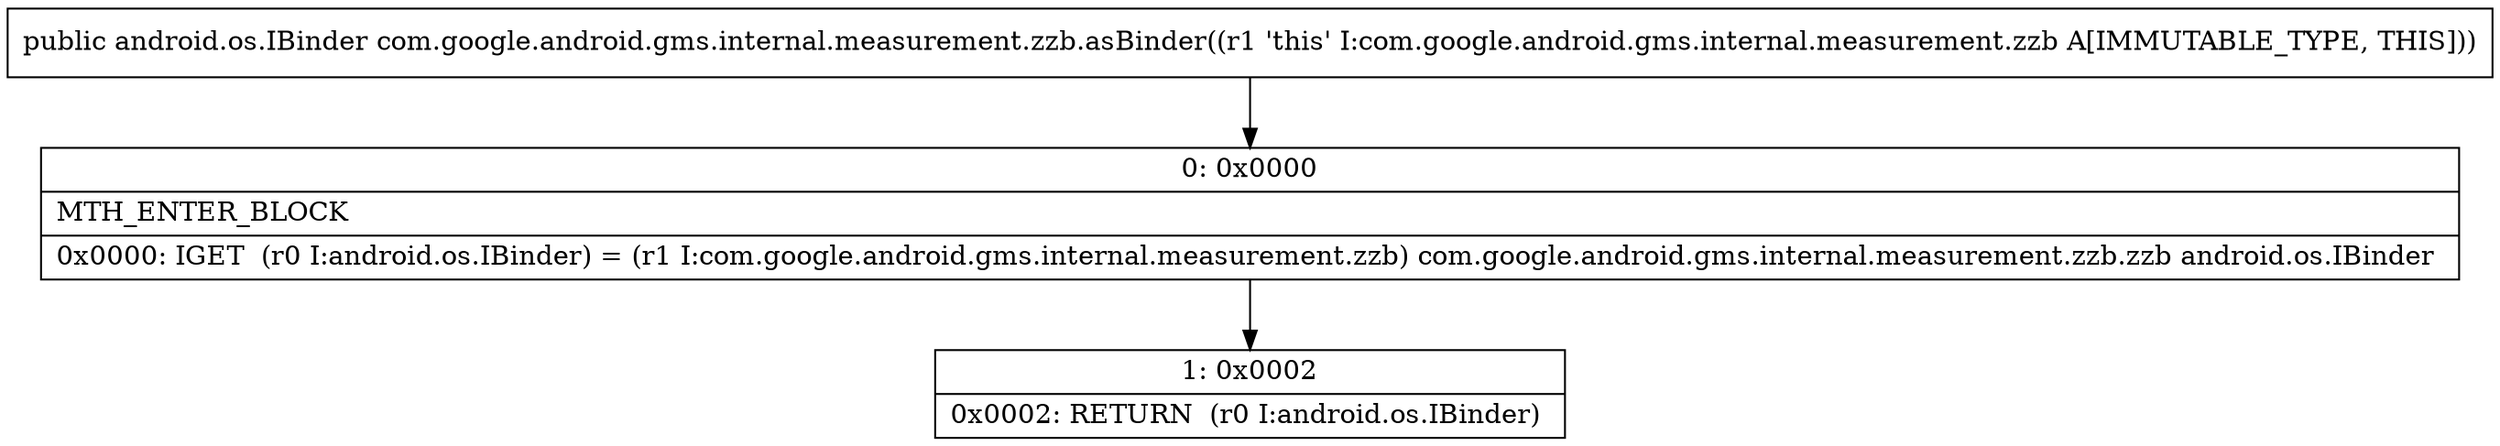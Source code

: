 digraph "CFG forcom.google.android.gms.internal.measurement.zzb.asBinder()Landroid\/os\/IBinder;" {
Node_0 [shape=record,label="{0\:\ 0x0000|MTH_ENTER_BLOCK\l|0x0000: IGET  (r0 I:android.os.IBinder) = (r1 I:com.google.android.gms.internal.measurement.zzb) com.google.android.gms.internal.measurement.zzb.zzb android.os.IBinder \l}"];
Node_1 [shape=record,label="{1\:\ 0x0002|0x0002: RETURN  (r0 I:android.os.IBinder) \l}"];
MethodNode[shape=record,label="{public android.os.IBinder com.google.android.gms.internal.measurement.zzb.asBinder((r1 'this' I:com.google.android.gms.internal.measurement.zzb A[IMMUTABLE_TYPE, THIS])) }"];
MethodNode -> Node_0;
Node_0 -> Node_1;
}

